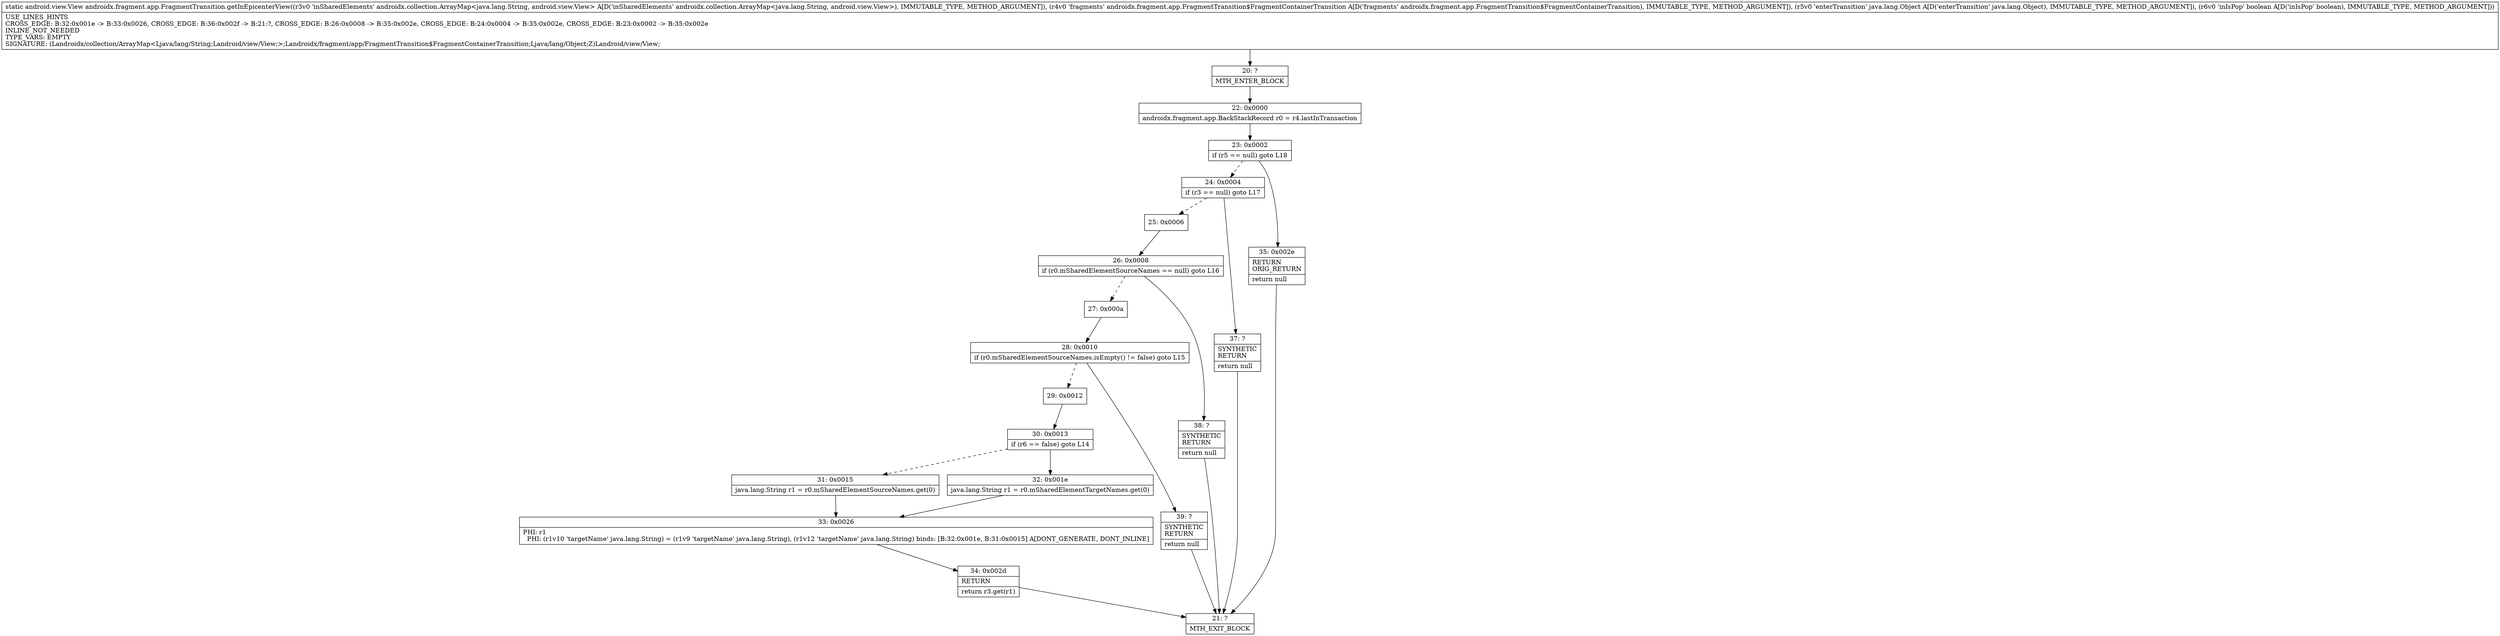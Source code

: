 digraph "CFG forandroidx.fragment.app.FragmentTransition.getInEpicenterView(Landroidx\/collection\/ArrayMap;Landroidx\/fragment\/app\/FragmentTransition$FragmentContainerTransition;Ljava\/lang\/Object;Z)Landroid\/view\/View;" {
Node_20 [shape=record,label="{20\:\ ?|MTH_ENTER_BLOCK\l}"];
Node_22 [shape=record,label="{22\:\ 0x0000|androidx.fragment.app.BackStackRecord r0 = r4.lastInTransaction\l}"];
Node_23 [shape=record,label="{23\:\ 0x0002|if (r5 == null) goto L18\l}"];
Node_24 [shape=record,label="{24\:\ 0x0004|if (r3 == null) goto L17\l}"];
Node_25 [shape=record,label="{25\:\ 0x0006}"];
Node_26 [shape=record,label="{26\:\ 0x0008|if (r0.mSharedElementSourceNames == null) goto L16\l}"];
Node_27 [shape=record,label="{27\:\ 0x000a}"];
Node_28 [shape=record,label="{28\:\ 0x0010|if (r0.mSharedElementSourceNames.isEmpty() != false) goto L15\l}"];
Node_29 [shape=record,label="{29\:\ 0x0012}"];
Node_30 [shape=record,label="{30\:\ 0x0013|if (r6 == false) goto L14\l}"];
Node_31 [shape=record,label="{31\:\ 0x0015|java.lang.String r1 = r0.mSharedElementSourceNames.get(0)\l}"];
Node_33 [shape=record,label="{33\:\ 0x0026|PHI: r1 \l  PHI: (r1v10 'targetName' java.lang.String) = (r1v9 'targetName' java.lang.String), (r1v12 'targetName' java.lang.String) binds: [B:32:0x001e, B:31:0x0015] A[DONT_GENERATE, DONT_INLINE]\l}"];
Node_34 [shape=record,label="{34\:\ 0x002d|RETURN\l|return r3.get(r1)\l}"];
Node_21 [shape=record,label="{21\:\ ?|MTH_EXIT_BLOCK\l}"];
Node_32 [shape=record,label="{32\:\ 0x001e|java.lang.String r1 = r0.mSharedElementTargetNames.get(0)\l}"];
Node_39 [shape=record,label="{39\:\ ?|SYNTHETIC\lRETURN\l|return null\l}"];
Node_38 [shape=record,label="{38\:\ ?|SYNTHETIC\lRETURN\l|return null\l}"];
Node_37 [shape=record,label="{37\:\ ?|SYNTHETIC\lRETURN\l|return null\l}"];
Node_35 [shape=record,label="{35\:\ 0x002e|RETURN\lORIG_RETURN\l|return null\l}"];
MethodNode[shape=record,label="{static android.view.View androidx.fragment.app.FragmentTransition.getInEpicenterView((r3v0 'inSharedElements' androidx.collection.ArrayMap\<java.lang.String, android.view.View\> A[D('inSharedElements' androidx.collection.ArrayMap\<java.lang.String, android.view.View\>), IMMUTABLE_TYPE, METHOD_ARGUMENT]), (r4v0 'fragments' androidx.fragment.app.FragmentTransition$FragmentContainerTransition A[D('fragments' androidx.fragment.app.FragmentTransition$FragmentContainerTransition), IMMUTABLE_TYPE, METHOD_ARGUMENT]), (r5v0 'enterTransition' java.lang.Object A[D('enterTransition' java.lang.Object), IMMUTABLE_TYPE, METHOD_ARGUMENT]), (r6v0 'inIsPop' boolean A[D('inIsPop' boolean), IMMUTABLE_TYPE, METHOD_ARGUMENT]))  | USE_LINES_HINTS\lCROSS_EDGE: B:32:0x001e \-\> B:33:0x0026, CROSS_EDGE: B:36:0x002f \-\> B:21:?, CROSS_EDGE: B:26:0x0008 \-\> B:35:0x002e, CROSS_EDGE: B:24:0x0004 \-\> B:35:0x002e, CROSS_EDGE: B:23:0x0002 \-\> B:35:0x002e\lINLINE_NOT_NEEDED\lTYPE_VARS: EMPTY\lSIGNATURE: (Landroidx\/collection\/ArrayMap\<Ljava\/lang\/String;Landroid\/view\/View;\>;Landroidx\/fragment\/app\/FragmentTransition$FragmentContainerTransition;Ljava\/lang\/Object;Z)Landroid\/view\/View;\l}"];
MethodNode -> Node_20;Node_20 -> Node_22;
Node_22 -> Node_23;
Node_23 -> Node_24[style=dashed];
Node_23 -> Node_35;
Node_24 -> Node_25[style=dashed];
Node_24 -> Node_37;
Node_25 -> Node_26;
Node_26 -> Node_27[style=dashed];
Node_26 -> Node_38;
Node_27 -> Node_28;
Node_28 -> Node_29[style=dashed];
Node_28 -> Node_39;
Node_29 -> Node_30;
Node_30 -> Node_31[style=dashed];
Node_30 -> Node_32;
Node_31 -> Node_33;
Node_33 -> Node_34;
Node_34 -> Node_21;
Node_32 -> Node_33;
Node_39 -> Node_21;
Node_38 -> Node_21;
Node_37 -> Node_21;
Node_35 -> Node_21;
}


